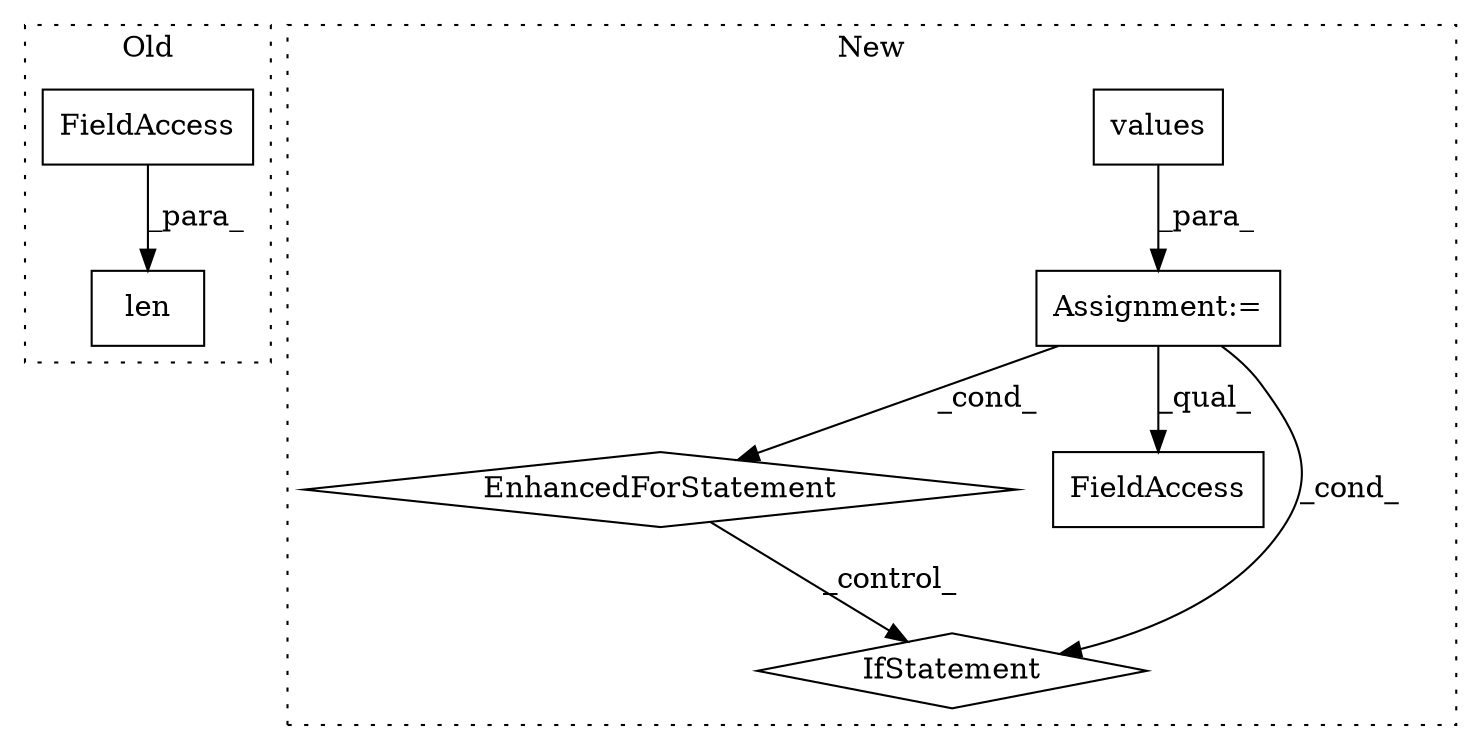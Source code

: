 digraph G {
subgraph cluster0 {
1 [label="len" a="32" s="590,610" l="4,1" shape="box"];
4 [label="FieldAccess" a="22" s="594" l="16" shape="box"];
label = "Old";
style="dotted";
}
subgraph cluster1 {
2 [label="values" a="32" s="391" l="8" shape="box"];
3 [label="Assignment:=" a="7" s="359" l="1" shape="box"];
5 [label="EnhancedForStatement" a="70" s="405,472" l="53,2" shape="diamond"];
6 [label="FieldAccess" a="22" s="771" l="7" shape="box"];
7 [label="IfStatement" a="25" s="718,742" l="4,2" shape="diamond"];
label = "New";
style="dotted";
}
2 -> 3 [label="_para_"];
3 -> 6 [label="_qual_"];
3 -> 5 [label="_cond_"];
3 -> 7 [label="_cond_"];
4 -> 1 [label="_para_"];
5 -> 7 [label="_control_"];
}